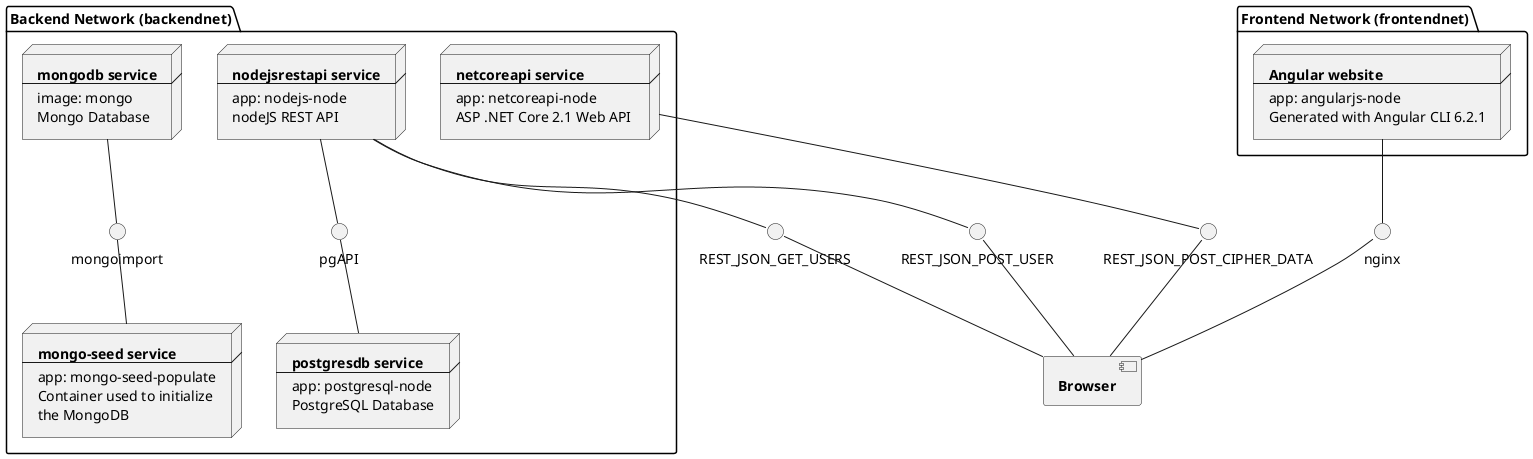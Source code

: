@startuml

package "Frontend Network (frontendnet)" {
    node angularwebsite [
        <b>Angular website
        ----
        app: angularjs-node
        Generated with Angular CLI 6.2.1
    ]
}

package "Backend Network (backendnet)" {
    node postgresdb [
        <b>postgresdb service
        ----
        app: postgresql-node
        PostgreSQL Database
    ]

    node netcoreapi [
        <b>netcoreapi service
        ----
        app: netcoreapi-node
        ASP .NET Core 2.1 Web API 
    ]

    node nodejsrestapi [
        <b>nodejsrestapi service
        ----
        app: nodejs-node
        nodeJS REST API
    ]

    node mongodb [
        <b>mongodb service
        ----
        image: mongo
        Mongo Database
    ]

    node mongoseed [
        <b>mongo-seed service
        ----
        app: mongo-seed-populate
        Container used to initialize 
        the MongoDB
    ]

    [mongodb] -- mongoimport
    mongoimport -- mongoseed

    [nodejsrestapi] -- pgAPI
    pgAPI -- postgresdb
}

[nodejsrestapi] -- REST_JSON_GET_USERS
[nodejsrestapi] -- REST_JSON_POST_USER
[netcoreapi] -- REST_JSON_POST_CIPHER_DATA

component browser [
    <b>Browser
]

[angularwebsite] -- nginx
nginx -- browser

browser -up- REST_JSON_GET_USERS
browser -up- REST_JSON_POST_USER
browser -up- REST_JSON_POST_CIPHER_DATA

@enduml
